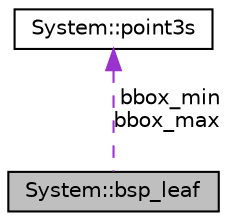digraph G
{
  edge [fontname="Helvetica",fontsize="10",labelfontname="Helvetica",labelfontsize="10"];
  node [fontname="Helvetica",fontsize="10",shape=record];
  Node1 [label="System::bsp_leaf",height=0.2,width=0.4,color="black", fillcolor="grey75", style="filled" fontcolor="black"];
  Node2 -> Node1 [dir="back",color="darkorchid3",fontsize="10",style="dashed",label=" bbox_min\nbbox_max" ,fontname="Helvetica"];
  Node2 [label="System::point3s",height=0.2,width=0.4,color="black", fillcolor="white", style="filled",URL="$struct_system_1_1point3s.html"];
}
